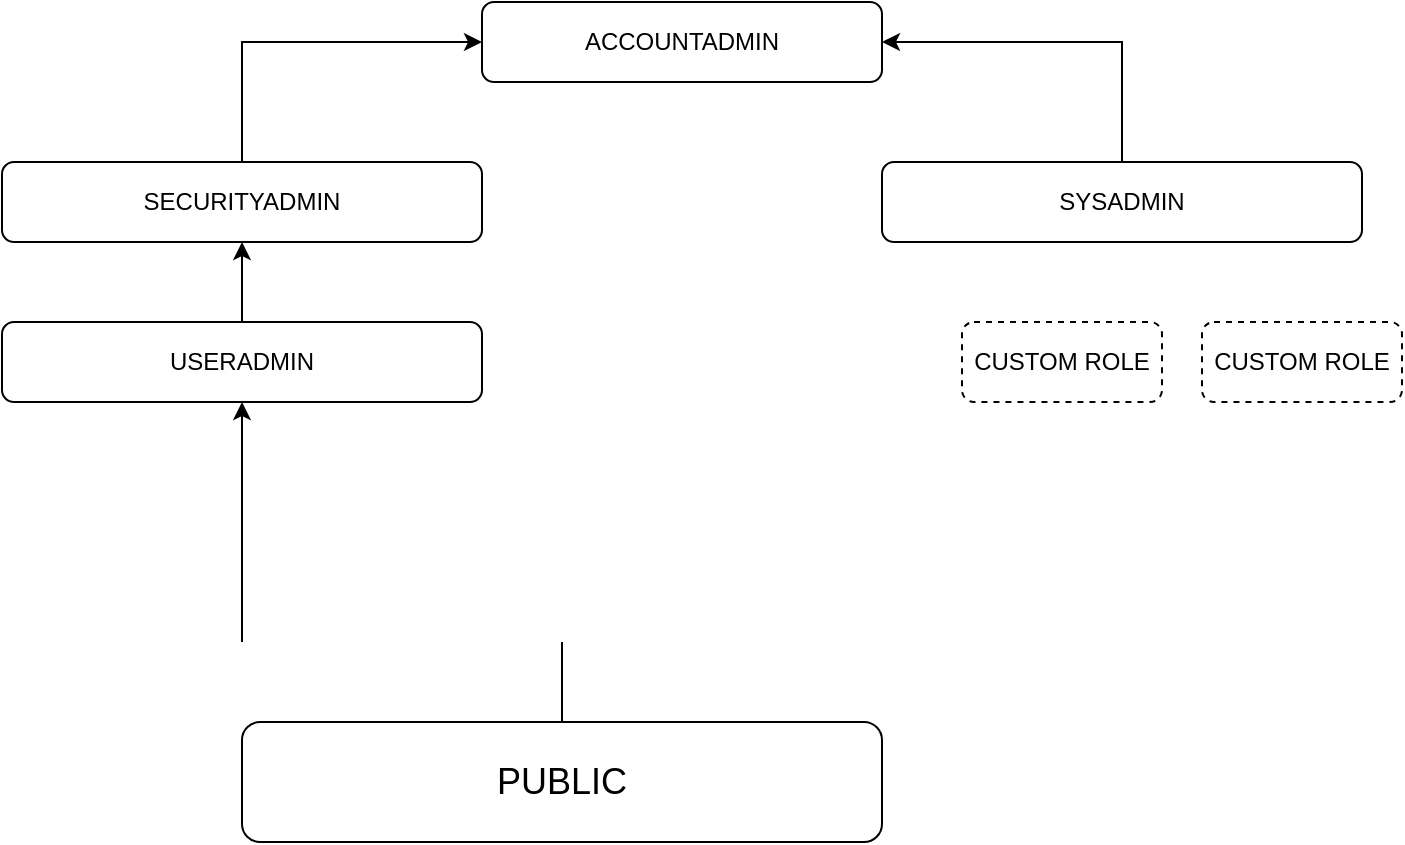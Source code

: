 <mxfile version="22.1.15" type="github">
  <diagram name="Page-1" id="Fb7V96u4vh7-PqSdE-zW">
    <mxGraphModel dx="309" dy="517" grid="1" gridSize="10" guides="1" tooltips="1" connect="1" arrows="1" fold="1" page="1" pageScale="1" pageWidth="850" pageHeight="1100" math="0" shadow="0">
      <root>
        <mxCell id="0" />
        <mxCell id="1" parent="0" />
        <mxCell id="8W88jH-fuxeW12mEb5Ts-1" value="ACCOUNTADMIN" style="rounded=1;whiteSpace=wrap;html=1;" vertex="1" parent="1">
          <mxGeometry x="280" y="80" width="200" height="40" as="geometry" />
        </mxCell>
        <mxCell id="8W88jH-fuxeW12mEb5Ts-8" value="" style="edgeStyle=orthogonalEdgeStyle;rounded=0;orthogonalLoop=1;jettySize=auto;html=1;entryX=0;entryY=0.5;entryDx=0;entryDy=0;exitX=0.5;exitY=0;exitDx=0;exitDy=0;" edge="1" parent="1" source="8W88jH-fuxeW12mEb5Ts-2" target="8W88jH-fuxeW12mEb5Ts-1">
          <mxGeometry relative="1" as="geometry">
            <mxPoint x="370" y="520" as="sourcePoint" />
            <Array as="points">
              <mxPoint x="160" y="100" />
            </Array>
          </mxGeometry>
        </mxCell>
        <mxCell id="8W88jH-fuxeW12mEb5Ts-2" value="SECURITYADMIN" style="rounded=1;whiteSpace=wrap;html=1;" vertex="1" parent="1">
          <mxGeometry x="40" y="160" width="240" height="40" as="geometry" />
        </mxCell>
        <mxCell id="8W88jH-fuxeW12mEb5Ts-11" value="" style="edgeStyle=orthogonalEdgeStyle;rounded=0;orthogonalLoop=1;jettySize=auto;html=1;entryX=1;entryY=0.5;entryDx=0;entryDy=0;" edge="1" parent="1" source="8W88jH-fuxeW12mEb5Ts-3" target="8W88jH-fuxeW12mEb5Ts-1">
          <mxGeometry relative="1" as="geometry">
            <mxPoint x="480" y="90" as="targetPoint" />
          </mxGeometry>
        </mxCell>
        <mxCell id="8W88jH-fuxeW12mEb5Ts-3" value="SYSADMIN" style="rounded=1;whiteSpace=wrap;html=1;" vertex="1" parent="1">
          <mxGeometry x="480" y="160" width="240" height="40" as="geometry" />
        </mxCell>
        <mxCell id="8W88jH-fuxeW12mEb5Ts-7" value="" style="edgeStyle=orthogonalEdgeStyle;rounded=0;orthogonalLoop=1;jettySize=auto;html=1;" edge="1" parent="1" source="8W88jH-fuxeW12mEb5Ts-6" target="8W88jH-fuxeW12mEb5Ts-2">
          <mxGeometry relative="1" as="geometry" />
        </mxCell>
        <mxCell id="8W88jH-fuxeW12mEb5Ts-23" value="" style="edgeStyle=none;rounded=0;orthogonalLoop=1;jettySize=auto;html=1;endArrow=classic;endFill=1;entryX=0.5;entryY=1;entryDx=0;entryDy=0;" edge="1" parent="1" target="8W88jH-fuxeW12mEb5Ts-6">
          <mxGeometry relative="1" as="geometry">
            <mxPoint x="160" y="400" as="sourcePoint" />
            <mxPoint x="270" y="340" as="targetPoint" />
          </mxGeometry>
        </mxCell>
        <mxCell id="8W88jH-fuxeW12mEb5Ts-6" value="USERADMIN" style="rounded=1;whiteSpace=wrap;html=1;" vertex="1" parent="1">
          <mxGeometry x="40" y="240" width="240" height="40" as="geometry" />
        </mxCell>
        <mxCell id="8W88jH-fuxeW12mEb5Ts-12" value="CUSTOM ROLE" style="rounded=1;whiteSpace=wrap;html=1;strokeColor=default;dashed=1;" vertex="1" parent="1">
          <mxGeometry x="520" y="240" width="100" height="40" as="geometry" />
        </mxCell>
        <mxCell id="8W88jH-fuxeW12mEb5Ts-14" value="CUSTOM ROLE" style="rounded=1;whiteSpace=wrap;html=1;strokeColor=default;dashed=1;" vertex="1" parent="1">
          <mxGeometry x="640" y="240" width="100" height="40" as="geometry" />
        </mxCell>
        <mxCell id="8W88jH-fuxeW12mEb5Ts-21" value="" style="edgeStyle=none;rounded=0;orthogonalLoop=1;jettySize=auto;html=1;startArrow=none;startFill=0;endArrow=none;endFill=0;" edge="1" parent="1" source="8W88jH-fuxeW12mEb5Ts-15">
          <mxGeometry relative="1" as="geometry">
            <mxPoint x="320" y="400" as="targetPoint" />
          </mxGeometry>
        </mxCell>
        <mxCell id="8W88jH-fuxeW12mEb5Ts-15" value="&lt;font style=&quot;font-size: 18px;&quot;&gt;PUBLIC&lt;/font&gt;" style="rounded=1;whiteSpace=wrap;html=1;" vertex="1" parent="1">
          <mxGeometry x="160" y="440" width="320" height="60" as="geometry" />
        </mxCell>
      </root>
    </mxGraphModel>
  </diagram>
</mxfile>
